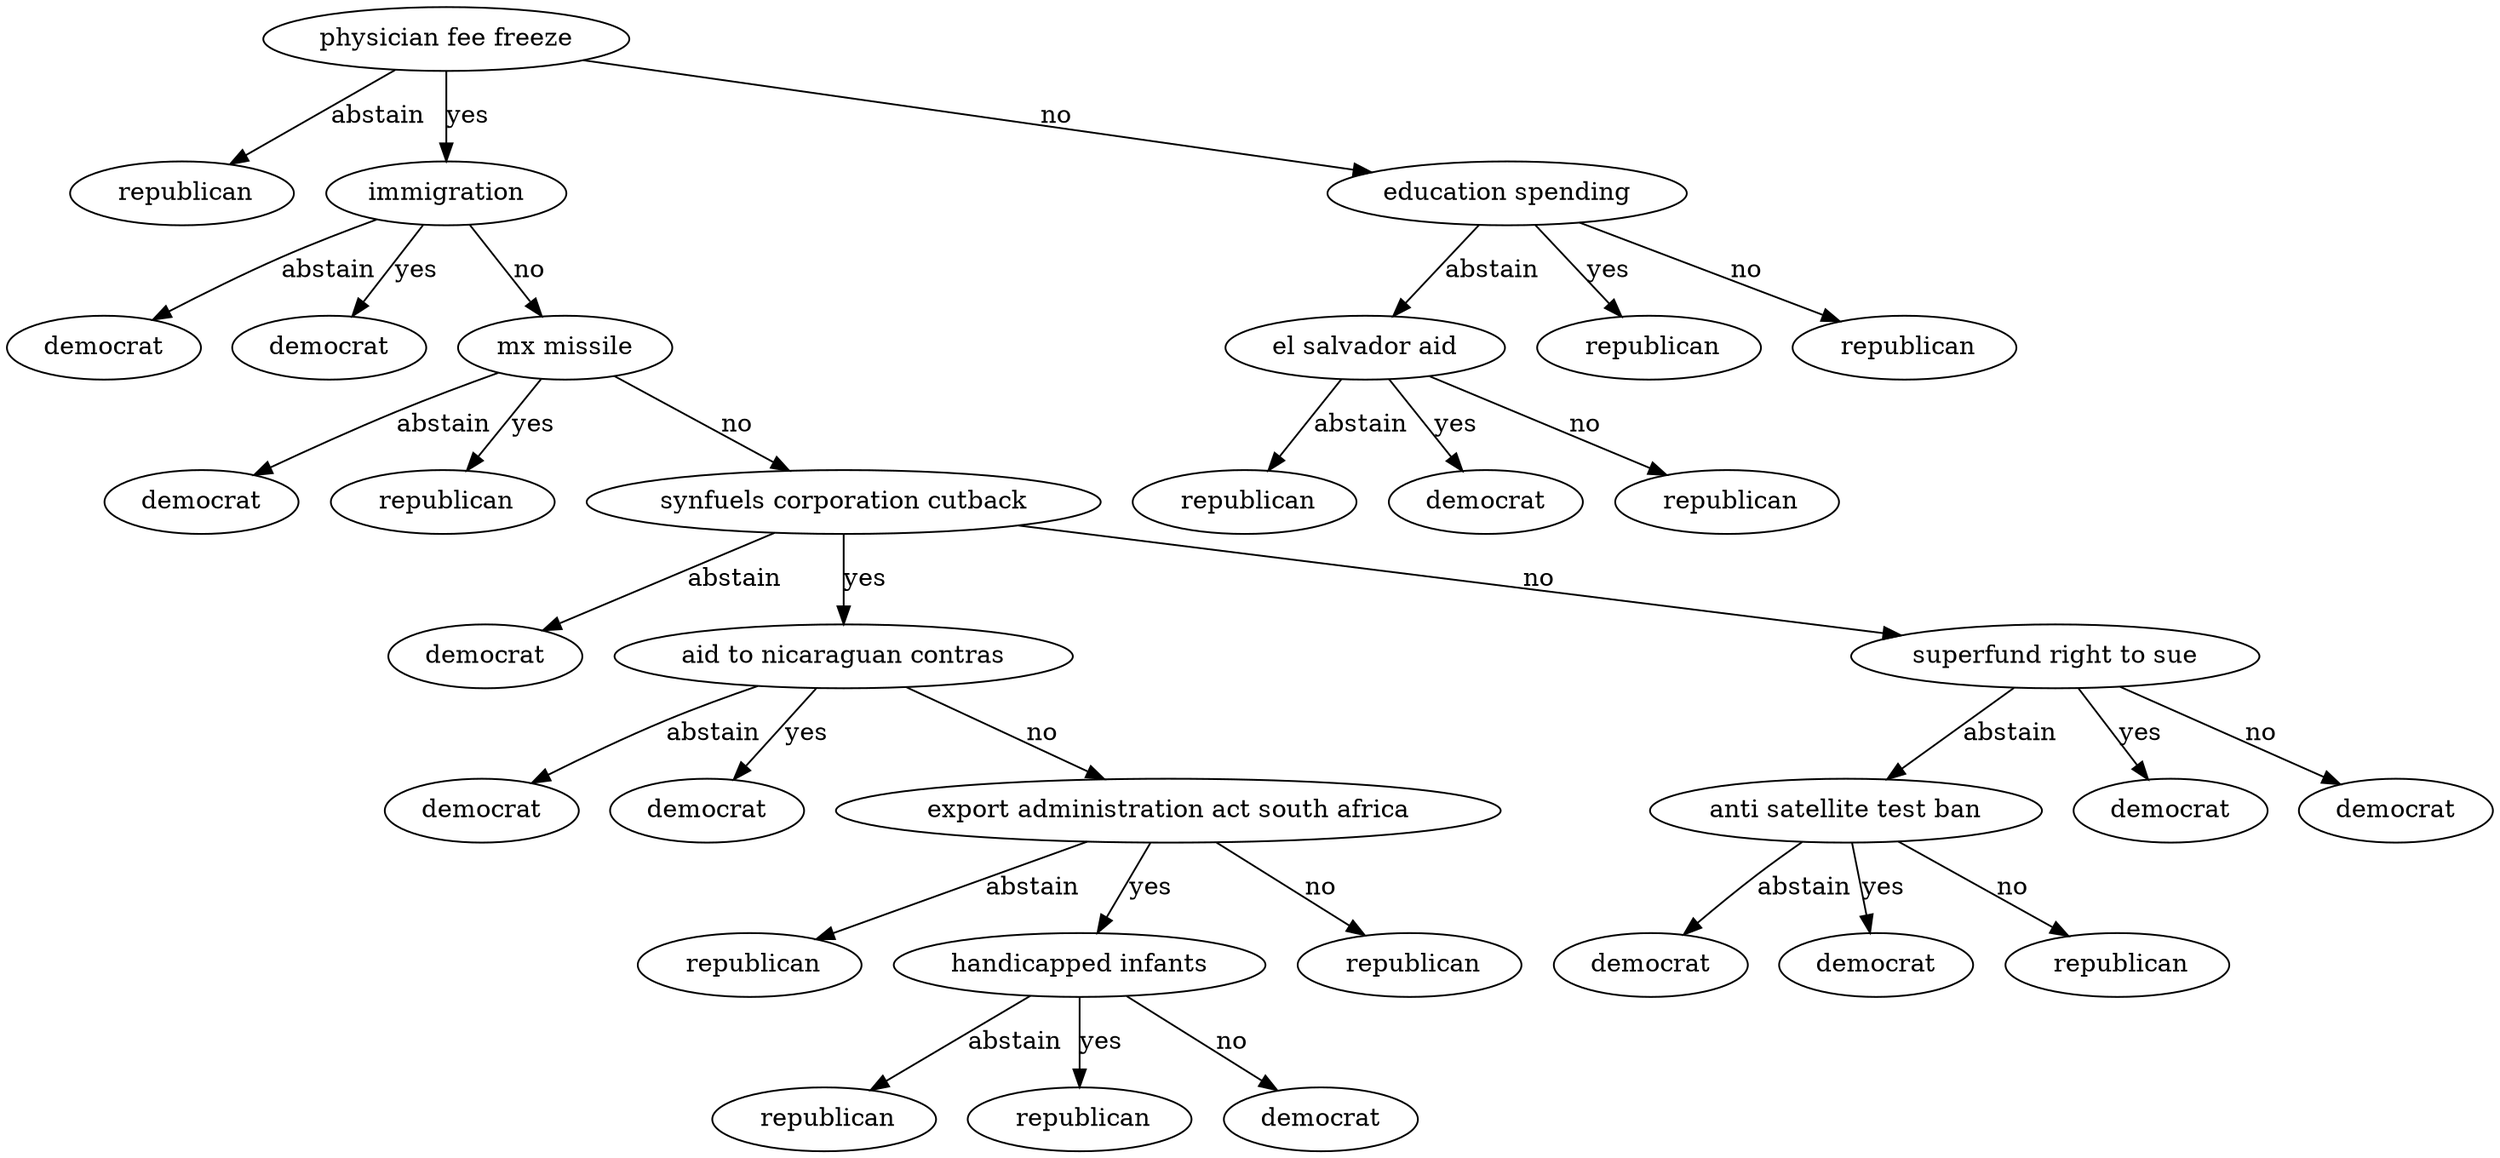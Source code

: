 digraph {
rank=LR;
physicianfeefreeze[label="physician fee freeze"]
202[label=" republican"]
252[label="immigration"]
205[label="democrat"]
207[label="democrat"]
251[label="mx missile"]
210[label="democrat"]
212[label=" republican"]
250[label="synfuels corporation cutback"]
215[label="democrat"]
235[label="aid to nicaraguan contras"]
218[label="democrat"]
220[label="democrat"]
234[label="export administration act south africa"]
223[label=" republican"]
231[label="handicapped infants"]
226[label=" republican"]
228[label=" republican"]
230[label="democrat"]
233[label=" republican"]
249[label="superfund right to sue"]
244[label="anti satellite test ban"]
239[label="democrat"]
241[label="democrat"]
243[label=" republican"]
246[label="democrat"]
248[label="democrat"]
266[label="education spending"]
261[label="el salvador aid"]
256[label=" republican"]
258[label="democrat"]
260[label=" republican"]
263[label=" republican"]
265[label=" republican"]
physicianfeefreeze->202[label="abstain"]
252->205[label="abstain"]
252->207[label="yes"]
251->210[label="abstain"]
251->212[label="yes"]
250->215[label="abstain"]
235->218[label="abstain"]
235->220[label="yes"]
234->223[label="abstain"]
231->226[label="abstain"]
231->228[label="yes"]
231->230[label="no"]
234->231[label="yes"]
234->233[label="no"]
235->234[label="no"]
250->235[label="yes"]
244->239[label="abstain"]
244->241[label="yes"]
244->243[label="no"]
249->244[label="abstain"]
249->246[label="yes"]
249->248[label="no"]
250->249[label="no"]
251->250[label="no"]
252->251[label="no"]
physicianfeefreeze->252[label="yes"]
261->256[label="abstain"]
261->258[label="yes"]
261->260[label="no"]
266->261[label="abstain"]
266->263[label="yes"]
266->265[label="no"]
physicianfeefreeze->266[label="no"]
}